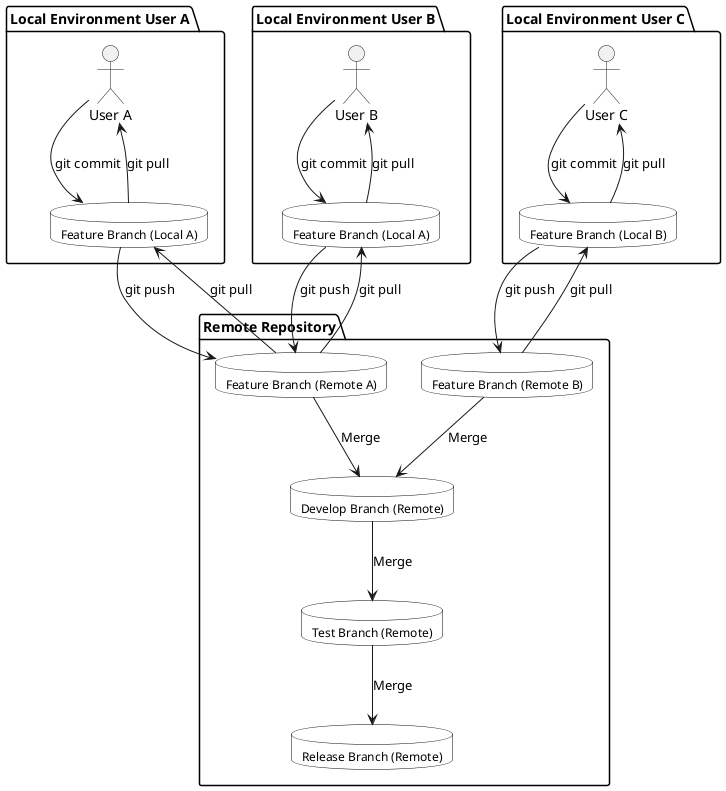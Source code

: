 @startuml
skinparam database {
    BackgroundColor White
    BorderColor Black
    FontSize 12
}

' === 開発者＆ローカルブランチ ===
package "Local Environment User A" {
    actor "User A" as DevA
    database "Feature Branch (Local A)" as LocalFeatureA1
}

package "Local Environment User B" {
    actor "User B" as DevB
    database "Feature Branch (Local A)" as LocalFeatureA2
}

package "Local Environment User C" {
    actor "User C" as DevC
    database "Feature Branch (Local B)" as LocalFeatureB
}

' === リモートブランチ ===
package "Remote Repository" {
    database "Feature Branch (Remote A)" as RemoteFeatureA
    database "Feature Branch (Remote B)" as RemoteFeatureB
    database "Develop Branch (Remote)" as RemoteDevelop
    database "Test Branch (Remote)" as RemoteTest
    database "Release Branch (Remote)" as RemoteRelease
}

' === ユーザー操作の流れ ===
DevA --> LocalFeatureA1 : git commit
LocalFeatureA1 --> RemoteFeatureA : git push
RemoteFeatureA --> LocalFeatureA1 : git pull
LocalFeatureA1 --> DevA : git pull

DevB --> LocalFeatureA2 : git commit
LocalFeatureA2 --> RemoteFeatureA : git push
RemoteFeatureA --> LocalFeatureA2 : git pull
LocalFeatureA2 --> DevB : git pull

DevC --> LocalFeatureB : git commit
LocalFeatureB --> RemoteFeatureB : git push
RemoteFeatureB --> LocalFeatureB : git pull
LocalFeatureB --> DevC : git pull

' === Gitフローのリモートブランチ間連携 ===
RemoteFeatureA --> RemoteDevelop : Merge
RemoteFeatureB --> RemoteDevelop : Merge
RemoteDevelop --> RemoteTest : Merge
RemoteTest --> RemoteRelease : Merge

@enduml
